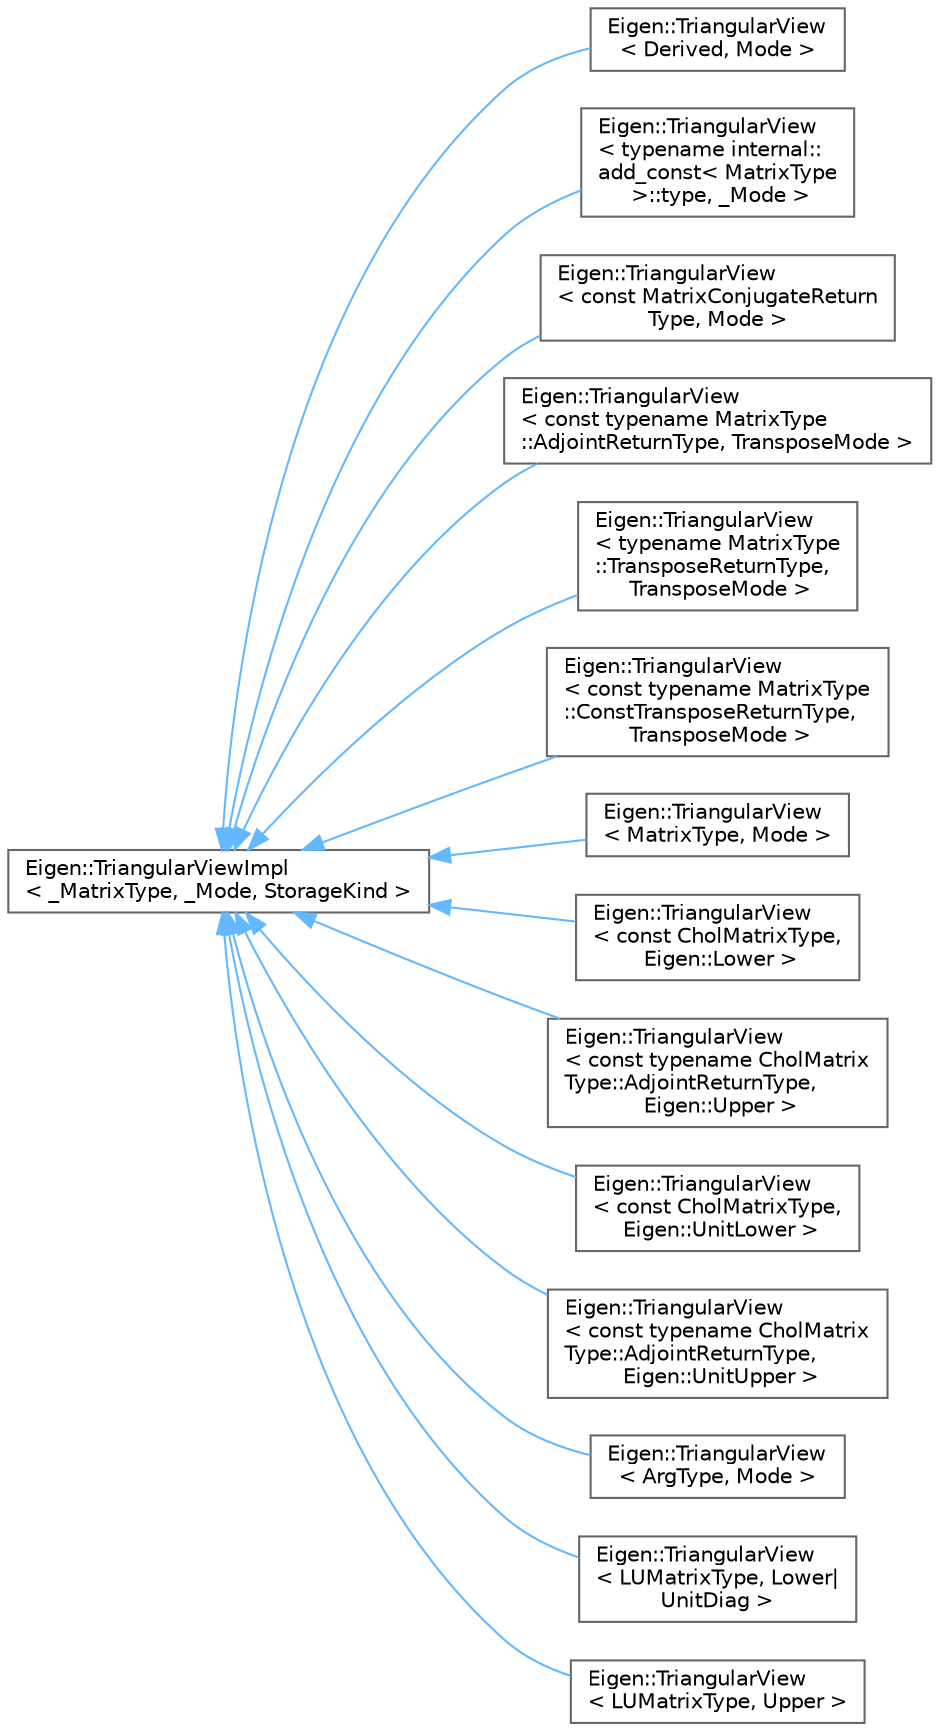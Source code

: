 digraph "Graphical Class Hierarchy"
{
 // LATEX_PDF_SIZE
  bgcolor="transparent";
  edge [fontname=Helvetica,fontsize=10,labelfontname=Helvetica,labelfontsize=10];
  node [fontname=Helvetica,fontsize=10,shape=box,height=0.2,width=0.4];
  rankdir="LR";
  Node0 [id="Node000000",label="Eigen::TriangularViewImpl\l\< _MatrixType, _Mode, StorageKind \>",height=0.2,width=0.4,color="grey40", fillcolor="white", style="filled",URL="$classEigen_1_1TriangularViewImpl.html",tooltip=" "];
  Node0 -> Node1 [id="edge1316_Node000000_Node000001",dir="back",color="steelblue1",style="solid",tooltip=" "];
  Node1 [id="Node000001",label="Eigen::TriangularView\l\< Derived, Mode \>",height=0.2,width=0.4,color="grey40", fillcolor="white", style="filled",URL="$classEigen_1_1TriangularView.html",tooltip=" "];
  Node0 -> Node2 [id="edge1317_Node000000_Node000002",dir="back",color="steelblue1",style="solid",tooltip=" "];
  Node2 [id="Node000002",label="Eigen::TriangularView\l\< typename internal::\ladd_const\< MatrixType\l \>::type, _Mode \>",height=0.2,width=0.4,color="grey40", fillcolor="white", style="filled",URL="$classEigen_1_1TriangularView.html",tooltip=" "];
  Node0 -> Node3 [id="edge1318_Node000000_Node000003",dir="back",color="steelblue1",style="solid",tooltip=" "];
  Node3 [id="Node000003",label="Eigen::TriangularView\l\< const MatrixConjugateReturn\lType, Mode \>",height=0.2,width=0.4,color="grey40", fillcolor="white", style="filled",URL="$classEigen_1_1TriangularView.html",tooltip=" "];
  Node0 -> Node4 [id="edge1319_Node000000_Node000004",dir="back",color="steelblue1",style="solid",tooltip=" "];
  Node4 [id="Node000004",label="Eigen::TriangularView\l\< const typename MatrixType\l::AdjointReturnType, TransposeMode \>",height=0.2,width=0.4,color="grey40", fillcolor="white", style="filled",URL="$classEigen_1_1TriangularView.html",tooltip=" "];
  Node0 -> Node5 [id="edge1320_Node000000_Node000005",dir="back",color="steelblue1",style="solid",tooltip=" "];
  Node5 [id="Node000005",label="Eigen::TriangularView\l\< typename MatrixType\l::TransposeReturnType,\l TransposeMode \>",height=0.2,width=0.4,color="grey40", fillcolor="white", style="filled",URL="$classEigen_1_1TriangularView.html",tooltip=" "];
  Node0 -> Node6 [id="edge1321_Node000000_Node000006",dir="back",color="steelblue1",style="solid",tooltip=" "];
  Node6 [id="Node000006",label="Eigen::TriangularView\l\< const typename MatrixType\l::ConstTransposeReturnType,\l TransposeMode \>",height=0.2,width=0.4,color="grey40", fillcolor="white", style="filled",URL="$classEigen_1_1TriangularView.html",tooltip=" "];
  Node0 -> Node7 [id="edge1322_Node000000_Node000007",dir="back",color="steelblue1",style="solid",tooltip=" "];
  Node7 [id="Node000007",label="Eigen::TriangularView\l\< MatrixType, Mode \>",height=0.2,width=0.4,color="grey40", fillcolor="white", style="filled",URL="$classEigen_1_1TriangularView.html",tooltip=" "];
  Node0 -> Node8 [id="edge1323_Node000000_Node000008",dir="back",color="steelblue1",style="solid",tooltip=" "];
  Node8 [id="Node000008",label="Eigen::TriangularView\l\< const CholMatrixType,\l Eigen::Lower \>",height=0.2,width=0.4,color="grey40", fillcolor="white", style="filled",URL="$classEigen_1_1TriangularView.html",tooltip=" "];
  Node0 -> Node9 [id="edge1324_Node000000_Node000009",dir="back",color="steelblue1",style="solid",tooltip=" "];
  Node9 [id="Node000009",label="Eigen::TriangularView\l\< const typename CholMatrix\lType::AdjointReturnType,\l Eigen::Upper \>",height=0.2,width=0.4,color="grey40", fillcolor="white", style="filled",URL="$classEigen_1_1TriangularView.html",tooltip=" "];
  Node0 -> Node10 [id="edge1325_Node000000_Node000010",dir="back",color="steelblue1",style="solid",tooltip=" "];
  Node10 [id="Node000010",label="Eigen::TriangularView\l\< const CholMatrixType,\l Eigen::UnitLower \>",height=0.2,width=0.4,color="grey40", fillcolor="white", style="filled",URL="$classEigen_1_1TriangularView.html",tooltip=" "];
  Node0 -> Node11 [id="edge1326_Node000000_Node000011",dir="back",color="steelblue1",style="solid",tooltip=" "];
  Node11 [id="Node000011",label="Eigen::TriangularView\l\< const typename CholMatrix\lType::AdjointReturnType,\l Eigen::UnitUpper \>",height=0.2,width=0.4,color="grey40", fillcolor="white", style="filled",URL="$classEigen_1_1TriangularView.html",tooltip=" "];
  Node0 -> Node12 [id="edge1327_Node000000_Node000012",dir="back",color="steelblue1",style="solid",tooltip=" "];
  Node12 [id="Node000012",label="Eigen::TriangularView\l\< ArgType, Mode \>",height=0.2,width=0.4,color="grey40", fillcolor="white", style="filled",URL="$classEigen_1_1TriangularView.html",tooltip=" "];
  Node0 -> Node13 [id="edge1328_Node000000_Node000013",dir="back",color="steelblue1",style="solid",tooltip=" "];
  Node13 [id="Node000013",label="Eigen::TriangularView\l\< LUMatrixType, Lower\|\lUnitDiag \>",height=0.2,width=0.4,color="grey40", fillcolor="white", style="filled",URL="$classEigen_1_1TriangularView.html",tooltip=" "];
  Node0 -> Node14 [id="edge1329_Node000000_Node000014",dir="back",color="steelblue1",style="solid",tooltip=" "];
  Node14 [id="Node000014",label="Eigen::TriangularView\l\< LUMatrixType, Upper \>",height=0.2,width=0.4,color="grey40", fillcolor="white", style="filled",URL="$classEigen_1_1TriangularView.html",tooltip=" "];
}

